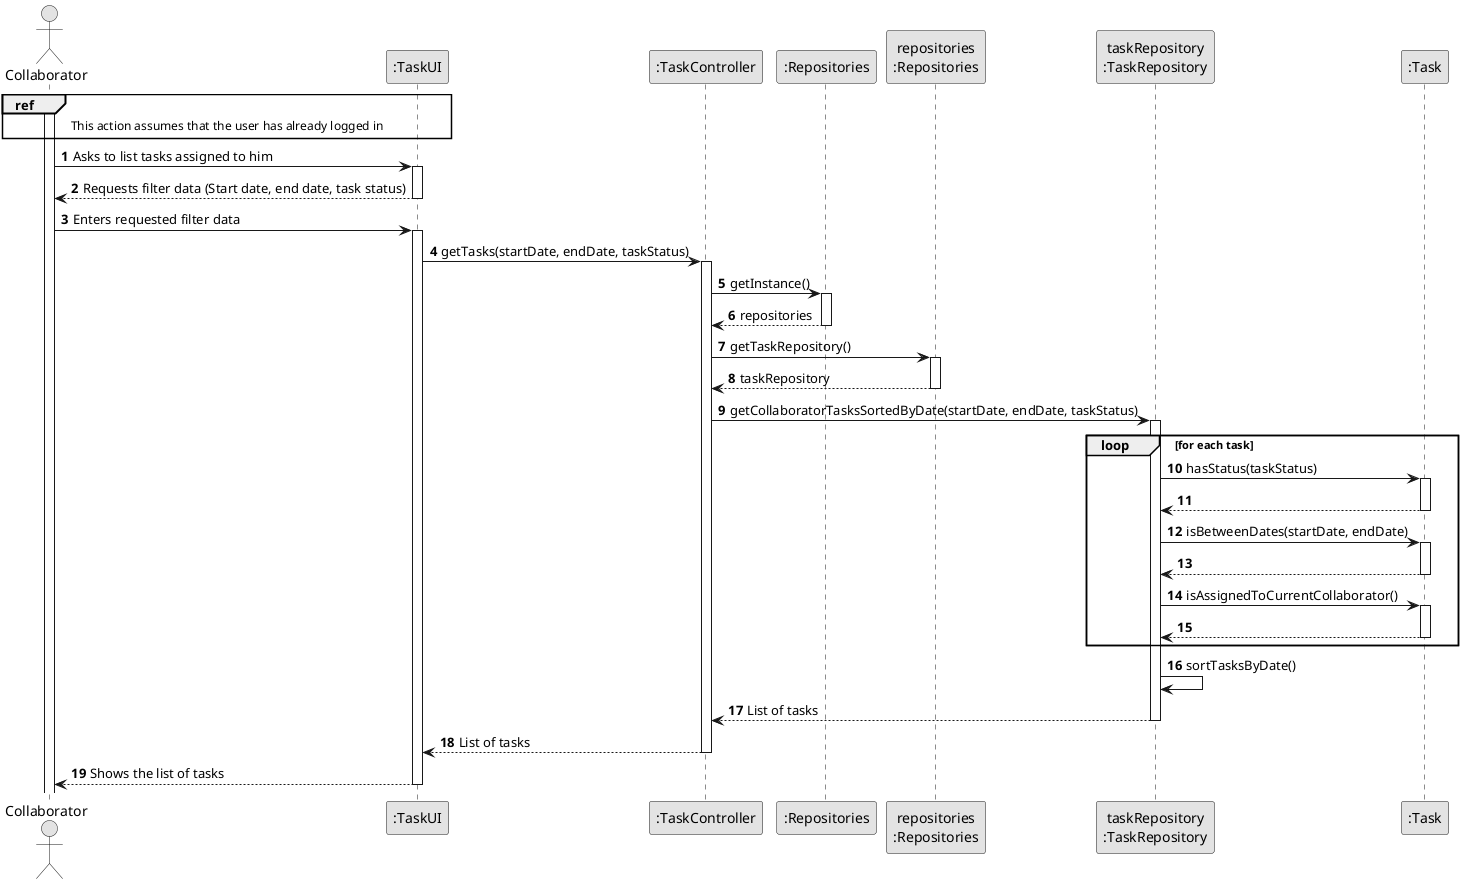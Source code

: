 @startuml
skinparam monochrome true
skinparam packageStyle rectangle
skinparam shadowing false

autonumber

actor "Collaborator" as ACTOR
participant ":TaskUI" as UI
participant ":TaskController" as CTRL
participant ":Repositories" as REPOS_Singleton
participant "repositories\n:Repositories" as REPOS_Instance
participant "taskRepository\n:TaskRepository" as TASK_REPO
participant ":Task" as TASK

activate ACTOR

ref over ACTOR, UI: This action assumes that the user has already logged in

ACTOR -> UI: Asks to list tasks assigned to him
activate UI
UI --> ACTOR: Requests filter data (Start date, end date, task status)
deactivate UI

ACTOR -> UI: Enters requested filter data
activate UI

    UI -> CTRL: getTasks(startDate, endDate, taskStatus)
    activate CTRL

        CTRL -> REPOS_Singleton: getInstance()
        activate REPOS_Singleton
        REPOS_Singleton --> CTRL: repositories
        deactivate REPOS_Singleton

        CTRL -> REPOS_Instance: getTaskRepository()
        activate REPOS_Instance
        REPOS_Instance --> CTRL: taskRepository
        deactivate REPOS_Instance

        CTRL -> TASK_REPO: getCollaboratorTasksSortedByDate(startDate, endDate, taskStatus)
        activate TASK_REPO

            loop for each task
                TASK_REPO -> TASK: hasStatus(taskStatus)
                activate TASK
                TASK --> TASK_REPO
                deactivate TASK

                TASK_REPO -> TASK: isBetweenDates(startDate, endDate)
                activate TASK
                TASK --> TASK_REPO
                deactivate TASK

                TASK_REPO -> TASK: isAssignedToCurrentCollaborator()
                activate TASK
                TASK --> TASK_REPO
                deactivate TASK
            end loop

            TASK_REPO -> TASK_REPO: sortTasksByDate()

        TASK_REPO --> CTRL: List of tasks
        deactivate TASK_REPO

    CTRL --> UI: List of tasks
    deactivate CTRL

UI --> ACTOR: Shows the list of tasks
deactivate UI

@enduml
